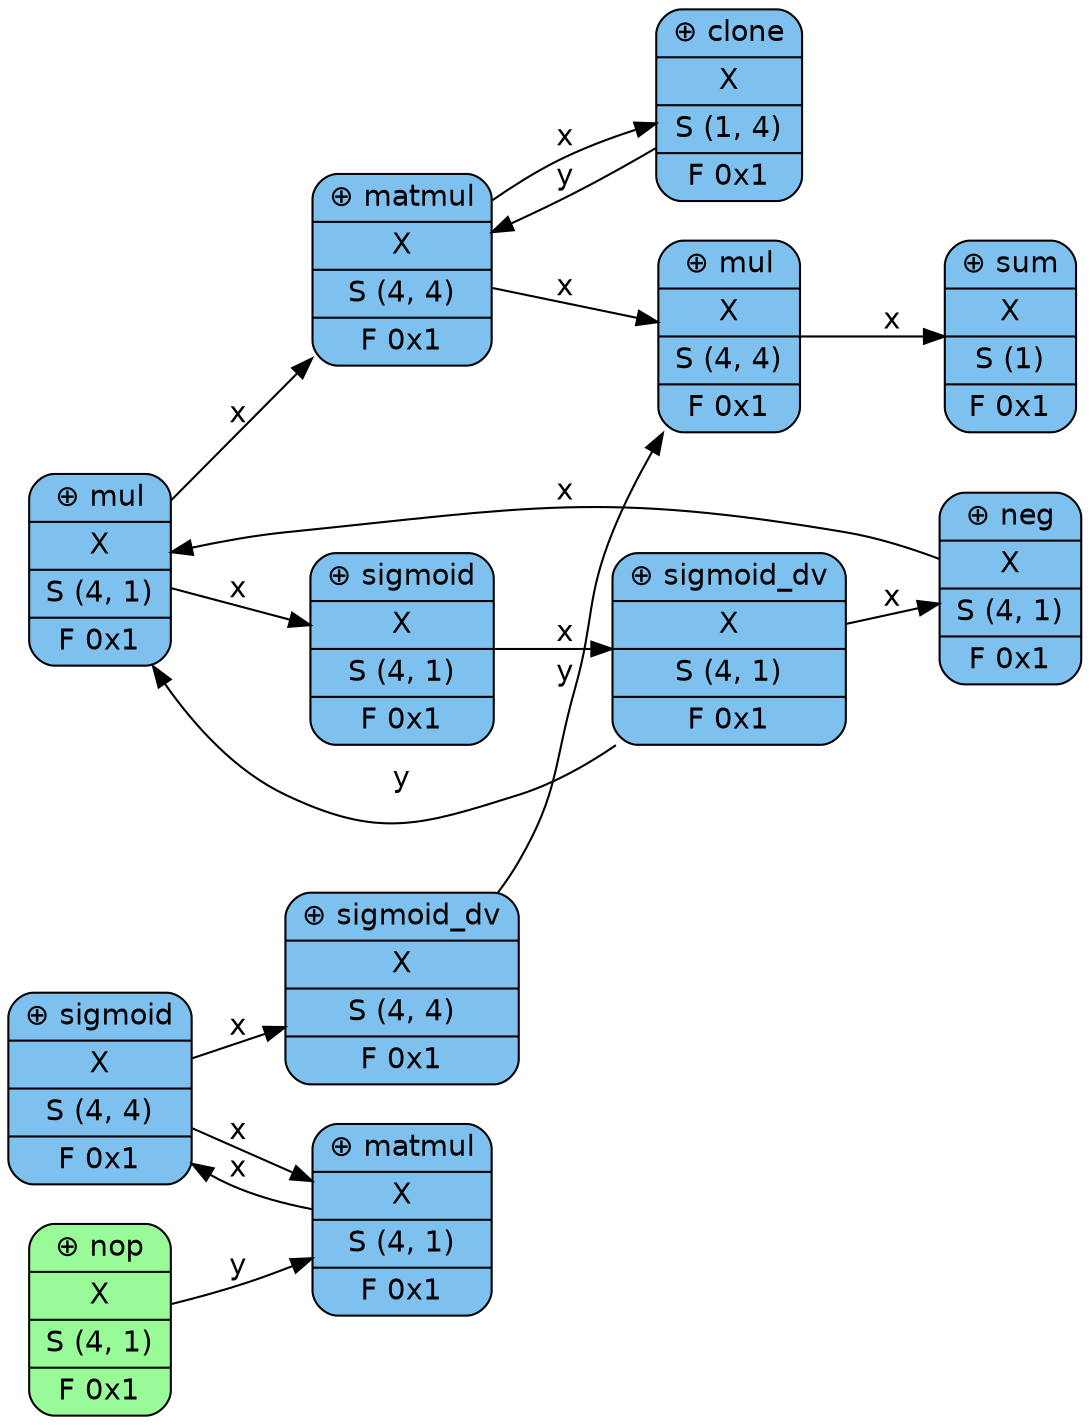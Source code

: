 digraph computation_graph {
  rankdir=LR;
  node [fontname="Helvetica", shape=box];
  edge [fontname="Helvetica"];
  "0x270f857de98" [label="⊕ sum|X|S (1)|F 0x1", shape=record, style="rounded,filled", fillcolor=skyblue2];
  "0x270f857e318" -> "0x270f857de98" [label="x"];
  "0x270f857e318" [label="⊕ mul|X|S (4, 4)|F 0x1", shape=record, style="rounded,filled", fillcolor=skyblue2];
  "0x270f857e798" -> "0x270f857e318" [label="x"];
  "0x270f857e798" [label="⊕ matmul|X|S (4, 4)|F 0x1", shape=record, style="rounded,filled", fillcolor=skyblue2];
  "0x270f857f218" -> "0x270f857e798" [label="x"];
  "0x270f857f218" [label="⊕ mul|X|S (4, 1)|F 0x1", shape=record, style="rounded,filled", fillcolor=skyblue2];
  "0x270f857ef18" -> "0x270f857f218" [label="x"];
  "0x270f857ef18" [label="⊕ neg|X|S (4, 1)|F 0x1", shape=record, style="rounded,filled", fillcolor=skyblue2];
  "0x270f857ed98" -> "0x270f857ef18" [label="x"];
  "0x270f857ed98" [label="⊕ sigmoid_dv|X|S (4, 1)|F 0x1", shape=record, style="rounded,filled", fillcolor=skyblue2];
  "0x270f857f098" -> "0x270f857ed98" [label="x"];
  "0x270f857f098" [label="⊕ sigmoid|X|S (4, 1)|F 0x1", shape=record, style="rounded,filled", fillcolor=skyblue2];
  "0x270f857f218" -> "0x270f857f098" [label="x"];
  "0x270f857ed98" -> "0x270f857f218" [label="y"];
  "0x270f857e618" -> "0x270f857e798" [label="y"];
  "0x270f857e618" [label="⊕ clone|X|S (1, 4)|F 0x1", shape=record, style="rounded,filled", fillcolor=skyblue2];
  "0x270f857e798" -> "0x270f857e618" [label="x"];
  "0x270f857e498" -> "0x270f857e318" [label="y"];
  "0x270f857e498" [label="⊕ sigmoid_dv|X|S (4, 4)|F 0x1", shape=record, style="rounded,filled", fillcolor=skyblue2];
  "0x270f857f398" -> "0x270f857e498" [label="x"];
  "0x270f857f398" [label="⊕ sigmoid|X|S (4, 4)|F 0x1", shape=record, style="rounded,filled", fillcolor=skyblue2];
  "0x270f857f518" -> "0x270f857f398" [label="x"];
  "0x270f857f518" [label="⊕ matmul|X|S (4, 1)|F 0x1", shape=record, style="rounded,filled", fillcolor=skyblue2];
  "0x270f857f398" -> "0x270f857f518" [label="x"];
  "0x270f857f998" -> "0x270f857f518" [label="y"];
  "0x270f857f998" [label="⊕ nop|X|S (4, 1)|F 0x1", shape=record, style="rounded,filled", fillcolor=palegreen];
}
